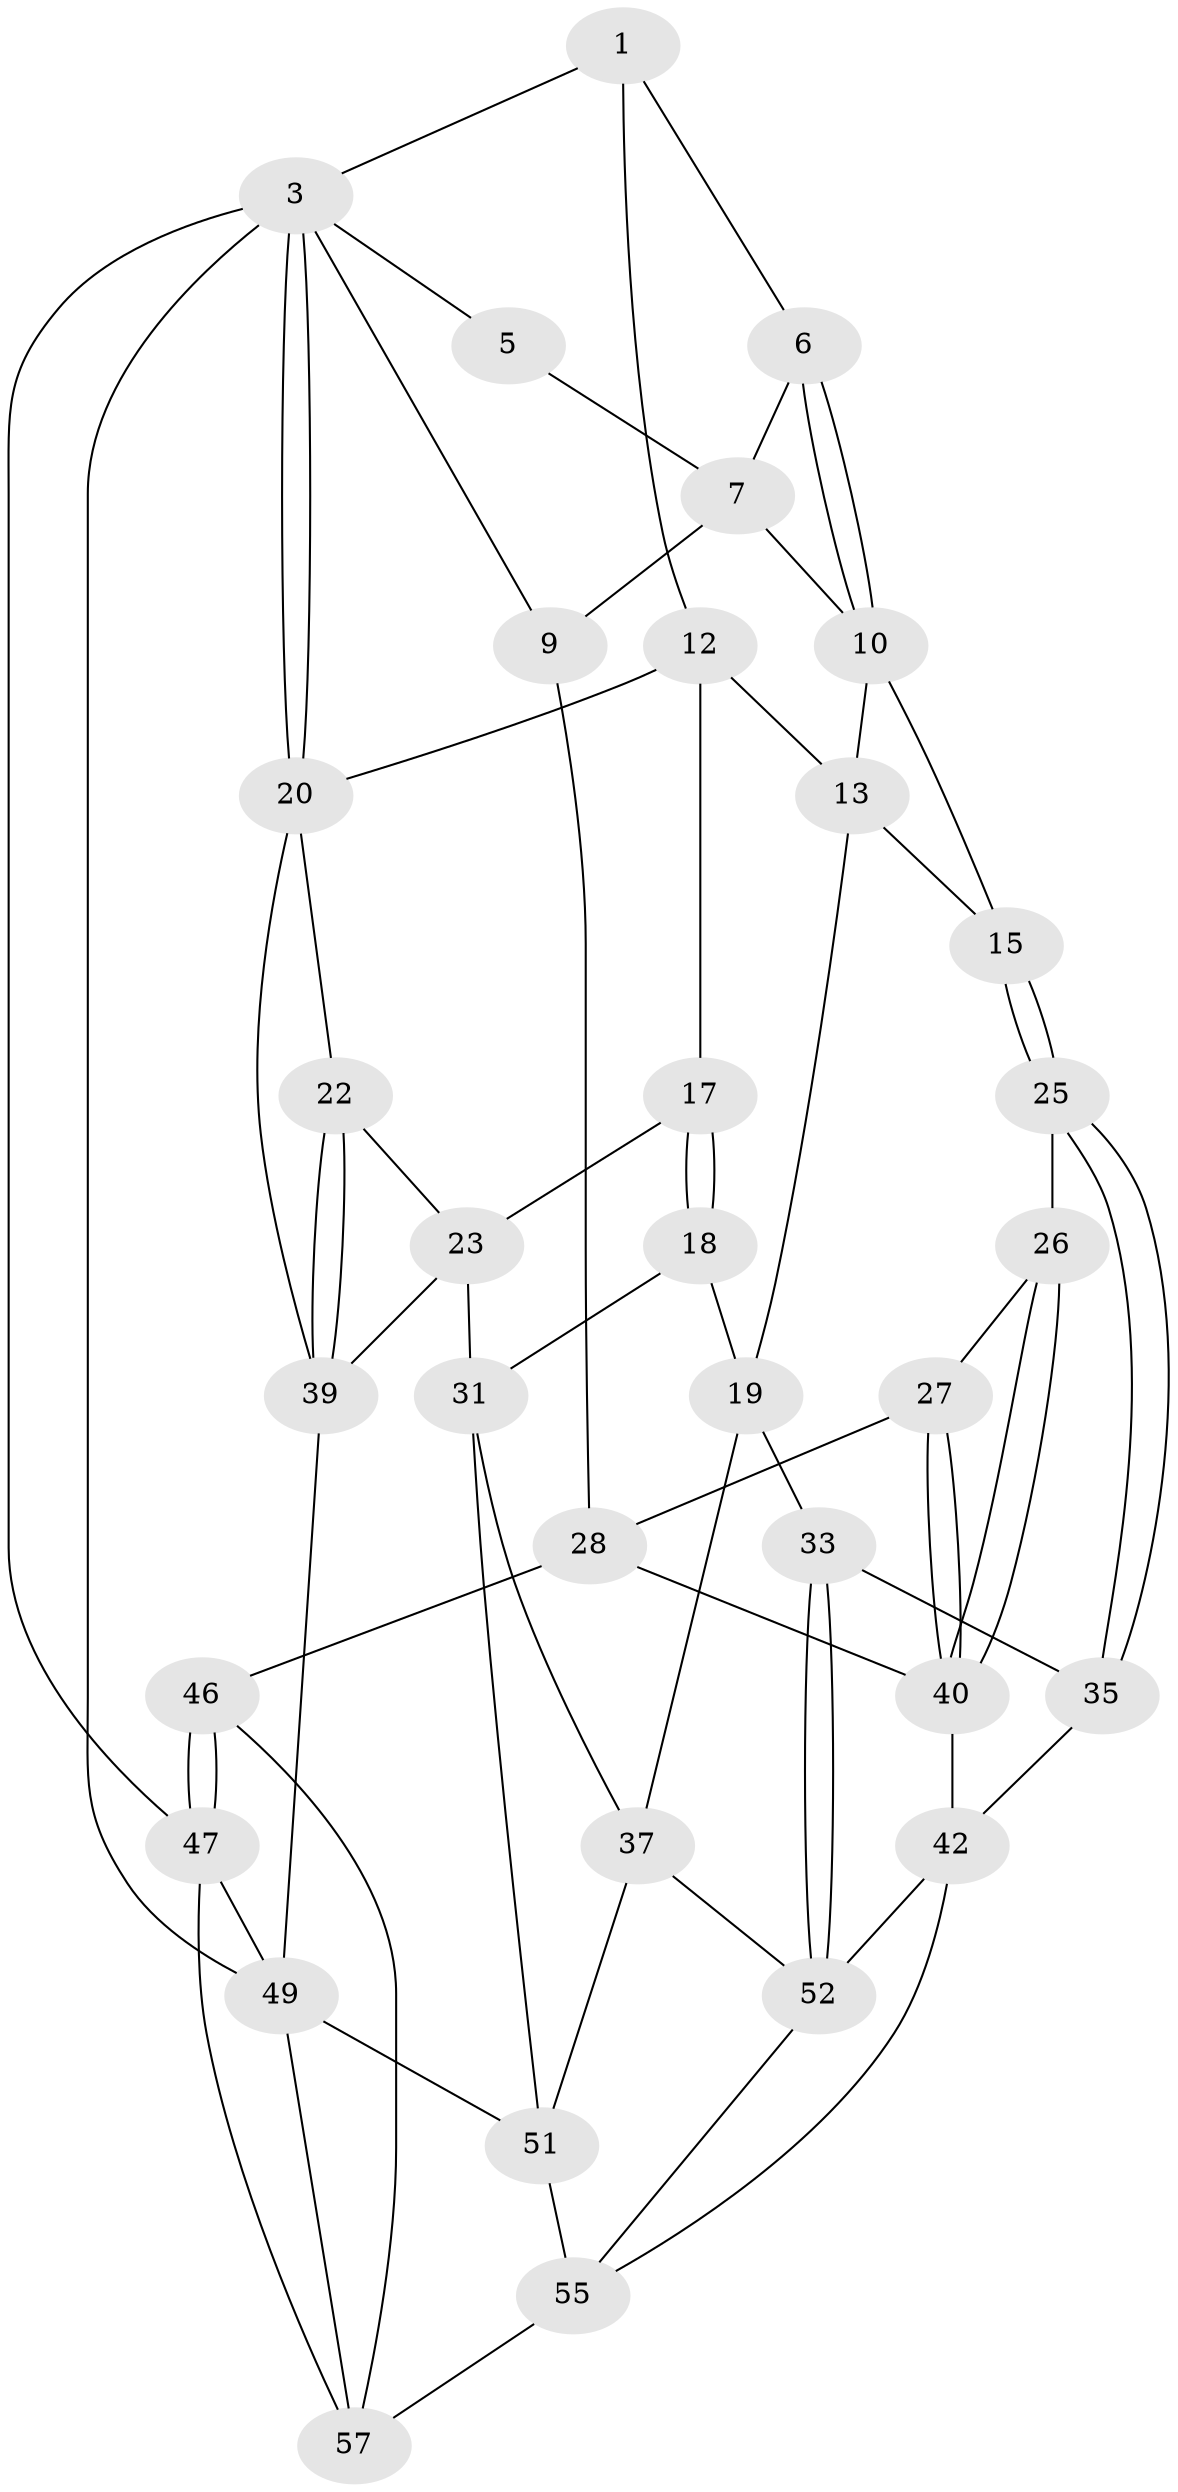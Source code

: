 // Generated by graph-tools (version 1.1) at 2025/52/02/27/25 19:52:40]
// undirected, 34 vertices, 72 edges
graph export_dot {
graph [start="1"]
  node [color=gray90,style=filled];
  1 [pos="+0.36586644030588683+0",super="+2"];
  3 [pos="+1+0",super="+4"];
  5 [pos="+0.04870980750713356+0"];
  6 [pos="+0.24322584438730743+0.10154159342289261"];
  7 [pos="+0.1820909521998341+0.08928262449800588",super="+8"];
  9 [pos="+0+0.15657891794624731"];
  10 [pos="+0.27512277190396944+0.15895679603478238",super="+11"];
  12 [pos="+0.6488559574485362+0",super="+16"];
  13 [pos="+0.40773910989053164+0.15018749489925196",super="+14"];
  15 [pos="+0.26119569729782244+0.3905976984097421"];
  17 [pos="+0.6995822637434546+0.12651046528469434",super="+24"];
  18 [pos="+0.6023911410854463+0.33488469869215187",super="+29"];
  19 [pos="+0.49761642205375123+0.373413001948823",super="+32"];
  20 [pos="+1+0.31064820681280686",super="+21"];
  22 [pos="+1+0.3909435859119664"];
  23 [pos="+0.9458319653423118+0.38883132881537913",super="+30"];
  25 [pos="+0.2530681233773837+0.4071693658775425"];
  26 [pos="+0.23113059527980356+0.41794336079430805"];
  27 [pos="+0.08184558950359137+0.39505878744360196"];
  28 [pos="+0+0.30080943668600985",super="+45"];
  31 [pos="+0.7153554149593817+0.504041130250242",super="+36"];
  33 [pos="+0.40180459239744815+0.5769130362155697",super="+34"];
  35 [pos="+0.25611776427893784+0.41295739679423055",super="+41"];
  37 [pos="+0.6424200458306585+0.5960464227656601",super="+38"];
  39 [pos="+0.8108304807479132+0.5499702928142178",super="+48"];
  40 [pos="+0.0338991618964579+0.6746312051451095",super="+44"];
  42 [pos="+0.2013184397283623+0.7174690443163247",super="+43"];
  46 [pos="+0+0.7756571353222323"];
  47 [pos="+0+1"];
  49 [pos="+1+1",super="+50"];
  51 [pos="+1+0.8822727076898682",super="+54"];
  52 [pos="+0.3463153195842004+0.6865594097195391",super="+53"];
  55 [pos="+0.5054596965947578+0.8430364816344494",super="+56"];
  57 [pos="+0.42123678509783197+1",super="+58"];
  1 -- 6;
  1 -- 3;
  1 -- 12;
  3 -- 20;
  3 -- 20;
  3 -- 49;
  3 -- 9;
  3 -- 5;
  3 -- 47;
  5 -- 7;
  6 -- 7;
  6 -- 10;
  6 -- 10;
  7 -- 9;
  7 -- 10;
  9 -- 28;
  10 -- 13;
  10 -- 15;
  12 -- 13;
  12 -- 17;
  12 -- 20;
  13 -- 19;
  13 -- 15;
  15 -- 25;
  15 -- 25;
  17 -- 18 [weight=2];
  17 -- 18;
  17 -- 23;
  18 -- 19;
  18 -- 31;
  19 -- 33;
  19 -- 37;
  20 -- 22;
  20 -- 39;
  22 -- 23;
  22 -- 39;
  22 -- 39;
  23 -- 31;
  23 -- 39;
  25 -- 26;
  25 -- 35;
  25 -- 35;
  26 -- 27;
  26 -- 40;
  26 -- 40;
  27 -- 28;
  27 -- 40;
  27 -- 40;
  28 -- 46;
  28 -- 40;
  31 -- 51;
  31 -- 37;
  33 -- 52;
  33 -- 52;
  33 -- 35 [weight=2];
  35 -- 42;
  37 -- 52;
  37 -- 51;
  39 -- 49;
  40 -- 42;
  42 -- 52;
  42 -- 55;
  46 -- 47;
  46 -- 47;
  46 -- 57;
  47 -- 49;
  47 -- 57;
  49 -- 51;
  49 -- 57;
  51 -- 55;
  52 -- 55;
  55 -- 57;
}
